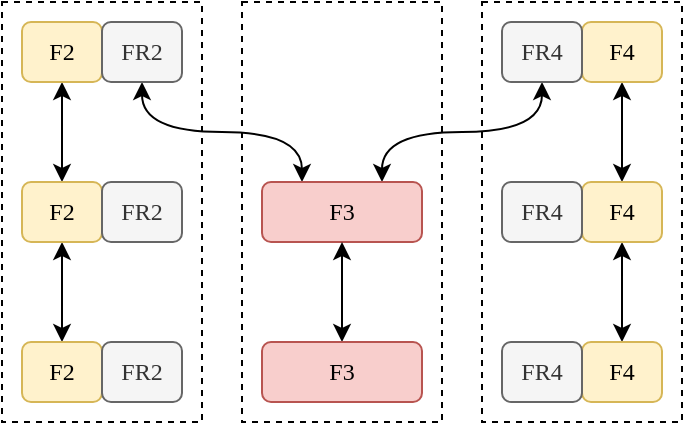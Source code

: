 <mxfile version="20.3.6" type="github">
  <diagram id="GH4xKBczdiFa3t3dcTzS" name="第 1 页">
    <mxGraphModel dx="1038" dy="538" grid="1" gridSize="10" guides="1" tooltips="1" connect="1" arrows="1" fold="1" page="1" pageScale="1" pageWidth="2000" pageHeight="1169" math="0" shadow="0">
      <root>
        <mxCell id="0" />
        <mxCell id="1" parent="0" />
        <mxCell id="XwOoy_bkTjQHDjhsfqGR-29" value="" style="rounded=0;whiteSpace=wrap;html=1;labelBorderColor=none;labelBackgroundColor=none;fillStyle=auto;fillColor=none;dashed=1;" vertex="1" parent="1">
          <mxGeometry x="310" y="110" width="100" height="210" as="geometry" />
        </mxCell>
        <mxCell id="XwOoy_bkTjQHDjhsfqGR-30" value="" style="rounded=0;whiteSpace=wrap;html=1;labelBorderColor=none;labelBackgroundColor=none;fillStyle=auto;fillColor=none;dashed=1;" vertex="1" parent="1">
          <mxGeometry x="430" y="110" width="100" height="210" as="geometry" />
        </mxCell>
        <mxCell id="XwOoy_bkTjQHDjhsfqGR-31" value="" style="rounded=0;whiteSpace=wrap;html=1;labelBorderColor=none;labelBackgroundColor=none;fillStyle=auto;fillColor=none;dashed=1;" vertex="1" parent="1">
          <mxGeometry x="550" y="110" width="100" height="210" as="geometry" />
        </mxCell>
        <mxCell id="XwOoy_bkTjQHDjhsfqGR-32" value="" style="rounded=0;whiteSpace=wrap;html=1;labelBorderColor=none;labelBackgroundColor=none;fillStyle=auto;fillColor=none;dashed=1;" vertex="1" parent="1">
          <mxGeometry x="430" y="110" width="100" height="210" as="geometry" />
        </mxCell>
        <mxCell id="XwOoy_bkTjQHDjhsfqGR-33" value="" style="rounded=0;whiteSpace=wrap;html=1;labelBorderColor=none;labelBackgroundColor=none;fillStyle=auto;fillColor=none;dashed=1;" vertex="1" parent="1">
          <mxGeometry x="310" y="110" width="100" height="210" as="geometry" />
        </mxCell>
        <mxCell id="XwOoy_bkTjQHDjhsfqGR-48" style="edgeStyle=orthogonalEdgeStyle;curved=1;rounded=0;orthogonalLoop=1;jettySize=auto;html=1;exitX=0.5;exitY=1;exitDx=0;exitDy=0;entryX=0.5;entryY=0;entryDx=0;entryDy=0;startArrow=classic;startFill=1;" edge="1" parent="1" source="XwOoy_bkTjQHDjhsfqGR-2" target="XwOoy_bkTjQHDjhsfqGR-18">
          <mxGeometry relative="1" as="geometry" />
        </mxCell>
        <mxCell id="XwOoy_bkTjQHDjhsfqGR-2" value="F2" style="rounded=1;whiteSpace=wrap;html=1;shadow=0;sketch=0;glass=0;fillColor=#fff2cc;strokeColor=#d6b656;gradientColor=none;gradientDirection=east;fontFamily=Verdana;" vertex="1" parent="1">
          <mxGeometry x="320" y="120" width="40" height="30" as="geometry" />
        </mxCell>
        <mxCell id="XwOoy_bkTjQHDjhsfqGR-40" style="edgeStyle=orthogonalEdgeStyle;curved=1;rounded=0;orthogonalLoop=1;jettySize=auto;html=1;exitX=0.25;exitY=0;exitDx=0;exitDy=0;entryX=0.5;entryY=1;entryDx=0;entryDy=0;startArrow=classic;startFill=1;" edge="1" parent="1" source="XwOoy_bkTjQHDjhsfqGR-4" target="XwOoy_bkTjQHDjhsfqGR-7">
          <mxGeometry relative="1" as="geometry" />
        </mxCell>
        <mxCell id="XwOoy_bkTjQHDjhsfqGR-47" style="edgeStyle=orthogonalEdgeStyle;curved=1;rounded=0;orthogonalLoop=1;jettySize=auto;html=1;exitX=0.75;exitY=0;exitDx=0;exitDy=0;entryX=0.5;entryY=1;entryDx=0;entryDy=0;startArrow=classic;startFill=1;" edge="1" parent="1" source="XwOoy_bkTjQHDjhsfqGR-4" target="XwOoy_bkTjQHDjhsfqGR-15">
          <mxGeometry relative="1" as="geometry" />
        </mxCell>
        <mxCell id="XwOoy_bkTjQHDjhsfqGR-4" value="F3" style="rounded=1;whiteSpace=wrap;html=1;shadow=0;sketch=0;glass=0;fillColor=#f8cecc;strokeColor=#b85450;fontFamily=Verdana;" vertex="1" parent="1">
          <mxGeometry x="440" y="200" width="80" height="30" as="geometry" />
        </mxCell>
        <mxCell id="XwOoy_bkTjQHDjhsfqGR-51" style="edgeStyle=orthogonalEdgeStyle;curved=1;rounded=0;orthogonalLoop=1;jettySize=auto;html=1;exitX=0.5;exitY=1;exitDx=0;exitDy=0;entryX=0.5;entryY=0;entryDx=0;entryDy=0;startArrow=classic;startFill=1;" edge="1" parent="1" source="XwOoy_bkTjQHDjhsfqGR-5" target="XwOoy_bkTjQHDjhsfqGR-20">
          <mxGeometry relative="1" as="geometry" />
        </mxCell>
        <mxCell id="XwOoy_bkTjQHDjhsfqGR-5" value="F4" style="rounded=1;whiteSpace=wrap;html=1;shadow=0;sketch=0;glass=0;fillColor=#fff2cc;strokeColor=#d6b656;fontFamily=Verdana;" vertex="1" parent="1">
          <mxGeometry x="600" y="120" width="40" height="30" as="geometry" />
        </mxCell>
        <mxCell id="XwOoy_bkTjQHDjhsfqGR-7" value="FR2" style="rounded=1;whiteSpace=wrap;html=1;shadow=0;sketch=0;glass=0;fillColor=#f5f5f5;strokeColor=#666666;gradientDirection=east;fontColor=#333333;fontFamily=Verdana;" vertex="1" parent="1">
          <mxGeometry x="360" y="120" width="40" height="30" as="geometry" />
        </mxCell>
        <mxCell id="XwOoy_bkTjQHDjhsfqGR-8" style="edgeStyle=orthogonalEdgeStyle;curved=1;rounded=0;orthogonalLoop=1;jettySize=auto;html=1;exitX=0.25;exitY=1;exitDx=0;exitDy=0;entryX=0.75;entryY=1;entryDx=0;entryDy=0;dashed=1;fontFamily=Verdana;" edge="1" parent="1" target="XwOoy_bkTjQHDjhsfqGR-10">
          <mxGeometry relative="1" as="geometry">
            <Array as="points">
              <mxPoint x="610" y="290" />
              <mxPoint x="590" y="290" />
            </Array>
            <mxPoint x="610" y="270" as="sourcePoint" />
          </mxGeometry>
        </mxCell>
        <mxCell id="XwOoy_bkTjQHDjhsfqGR-12" style="edgeStyle=orthogonalEdgeStyle;curved=1;rounded=0;orthogonalLoop=1;jettySize=auto;html=1;exitX=0.25;exitY=1;exitDx=0;exitDy=0;entryX=0.75;entryY=1;entryDx=0;entryDy=0;dashed=1;fontFamily=Verdana;" edge="1" parent="1" source="XwOoy_bkTjQHDjhsfqGR-13">
          <mxGeometry relative="1" as="geometry">
            <Array as="points">
              <mxPoint x="370" y="290" />
              <mxPoint x="350" y="290" />
            </Array>
            <mxPoint x="350" y="270" as="targetPoint" />
          </mxGeometry>
        </mxCell>
        <mxCell id="XwOoy_bkTjQHDjhsfqGR-15" value="FR4" style="rounded=1;whiteSpace=wrap;html=1;shadow=0;sketch=0;glass=0;fillColor=#f5f5f5;strokeColor=#666666;gradientDirection=east;fontColor=#333333;fontFamily=Verdana;" vertex="1" parent="1">
          <mxGeometry x="560" y="120" width="40" height="30" as="geometry" />
        </mxCell>
        <mxCell id="XwOoy_bkTjQHDjhsfqGR-49" style="edgeStyle=orthogonalEdgeStyle;curved=1;rounded=0;orthogonalLoop=1;jettySize=auto;html=1;exitX=0.5;exitY=1;exitDx=0;exitDy=0;startArrow=classic;startFill=1;" edge="1" parent="1" source="XwOoy_bkTjQHDjhsfqGR-18" target="XwOoy_bkTjQHDjhsfqGR-23">
          <mxGeometry relative="1" as="geometry" />
        </mxCell>
        <mxCell id="XwOoy_bkTjQHDjhsfqGR-18" value="F2" style="rounded=1;whiteSpace=wrap;html=1;shadow=0;sketch=0;glass=0;fillColor=#fff2cc;strokeColor=#d6b656;gradientColor=none;gradientDirection=east;fontFamily=Verdana;" vertex="1" parent="1">
          <mxGeometry x="320" y="200" width="40" height="30" as="geometry" />
        </mxCell>
        <mxCell id="XwOoy_bkTjQHDjhsfqGR-53" style="edgeStyle=orthogonalEdgeStyle;curved=1;rounded=0;orthogonalLoop=1;jettySize=auto;html=1;exitX=0.5;exitY=1;exitDx=0;exitDy=0;entryX=0.5;entryY=0;entryDx=0;entryDy=0;startArrow=classic;startFill=1;" edge="1" parent="1" source="XwOoy_bkTjQHDjhsfqGR-20" target="XwOoy_bkTjQHDjhsfqGR-25">
          <mxGeometry relative="1" as="geometry" />
        </mxCell>
        <mxCell id="XwOoy_bkTjQHDjhsfqGR-20" value="F4" style="rounded=1;whiteSpace=wrap;html=1;shadow=0;sketch=0;glass=0;fillColor=#fff2cc;strokeColor=#d6b656;fontFamily=Verdana;" vertex="1" parent="1">
          <mxGeometry x="600" y="200" width="40" height="30" as="geometry" />
        </mxCell>
        <mxCell id="XwOoy_bkTjQHDjhsfqGR-21" value="FR2" style="rounded=1;whiteSpace=wrap;html=1;shadow=0;sketch=0;glass=0;fillColor=#f5f5f5;strokeColor=#666666;gradientDirection=east;fontColor=#333333;fontFamily=Verdana;" vertex="1" parent="1">
          <mxGeometry x="360" y="200" width="40" height="30" as="geometry" />
        </mxCell>
        <mxCell id="XwOoy_bkTjQHDjhsfqGR-22" value="FR4" style="rounded=1;whiteSpace=wrap;html=1;shadow=0;sketch=0;glass=0;fillColor=#f5f5f5;strokeColor=#666666;gradientDirection=east;fontColor=#333333;fontFamily=Verdana;" vertex="1" parent="1">
          <mxGeometry x="560" y="200" width="40" height="30" as="geometry" />
        </mxCell>
        <mxCell id="XwOoy_bkTjQHDjhsfqGR-23" value="F2" style="rounded=1;whiteSpace=wrap;html=1;shadow=0;sketch=0;glass=0;fillColor=#fff2cc;strokeColor=#d6b656;gradientColor=none;gradientDirection=east;fontFamily=Verdana;" vertex="1" parent="1">
          <mxGeometry x="320" y="280" width="40" height="30" as="geometry" />
        </mxCell>
        <mxCell id="XwOoy_bkTjQHDjhsfqGR-39" style="edgeStyle=orthogonalEdgeStyle;curved=1;rounded=0;orthogonalLoop=1;jettySize=auto;html=1;exitX=0.5;exitY=0;exitDx=0;exitDy=0;entryX=0.5;entryY=1;entryDx=0;entryDy=0;startArrow=classic;startFill=1;" edge="1" parent="1" source="XwOoy_bkTjQHDjhsfqGR-24" target="XwOoy_bkTjQHDjhsfqGR-4">
          <mxGeometry relative="1" as="geometry" />
        </mxCell>
        <mxCell id="XwOoy_bkTjQHDjhsfqGR-24" value="F3" style="rounded=1;whiteSpace=wrap;html=1;shadow=0;sketch=0;glass=0;fillColor=#f8cecc;strokeColor=#b85450;fontFamily=Verdana;" vertex="1" parent="1">
          <mxGeometry x="440" y="280" width="80" height="30" as="geometry" />
        </mxCell>
        <mxCell id="XwOoy_bkTjQHDjhsfqGR-25" value="F4" style="rounded=1;whiteSpace=wrap;html=1;shadow=0;sketch=0;glass=0;fillColor=#fff2cc;strokeColor=#d6b656;fontFamily=Verdana;" vertex="1" parent="1">
          <mxGeometry x="600" y="280" width="40" height="30" as="geometry" />
        </mxCell>
        <mxCell id="XwOoy_bkTjQHDjhsfqGR-26" value="FR2" style="rounded=1;whiteSpace=wrap;html=1;shadow=0;sketch=0;glass=0;fillColor=#f5f5f5;strokeColor=#666666;gradientDirection=east;fontColor=#333333;fontFamily=Verdana;" vertex="1" parent="1">
          <mxGeometry x="360" y="280" width="40" height="30" as="geometry" />
        </mxCell>
        <mxCell id="XwOoy_bkTjQHDjhsfqGR-27" value="FR4" style="rounded=1;whiteSpace=wrap;html=1;shadow=0;sketch=0;glass=0;fillColor=#f5f5f5;strokeColor=#666666;gradientDirection=east;fontColor=#333333;fontFamily=Verdana;" vertex="1" parent="1">
          <mxGeometry x="560" y="280" width="40" height="30" as="geometry" />
        </mxCell>
      </root>
    </mxGraphModel>
  </diagram>
</mxfile>
